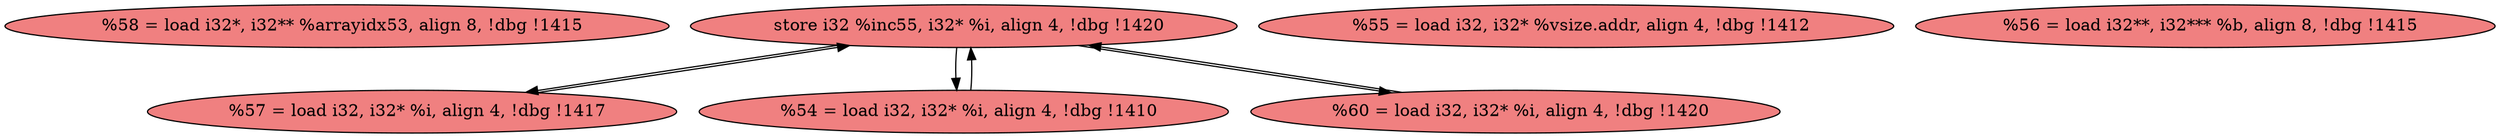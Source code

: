 
digraph G {


node608 [fillcolor=lightcoral,label="  %58 = load i32*, i32** %arrayidx53, align 8, !dbg !1415",shape=ellipse,style=filled ]
node602 [fillcolor=lightcoral,label="  store i32 %inc55, i32* %i, align 4, !dbg !1420",shape=ellipse,style=filled ]
node603 [fillcolor=lightcoral,label="  %55 = load i32, i32* %vsize.addr, align 4, !dbg !1412",shape=ellipse,style=filled ]
node604 [fillcolor=lightcoral,label="  %57 = load i32, i32* %i, align 4, !dbg !1417",shape=ellipse,style=filled ]
node607 [fillcolor=lightcoral,label="  %56 = load i32**, i32*** %b, align 8, !dbg !1415",shape=ellipse,style=filled ]
node605 [fillcolor=lightcoral,label="  %54 = load i32, i32* %i, align 4, !dbg !1410",shape=ellipse,style=filled ]
node606 [fillcolor=lightcoral,label="  %60 = load i32, i32* %i, align 4, !dbg !1420",shape=ellipse,style=filled ]

node605->node602 [ ]
node602->node604 [ ]
node602->node605 [ ]
node606->node602 [ ]
node604->node602 [ ]
node602->node606 [ ]


}
